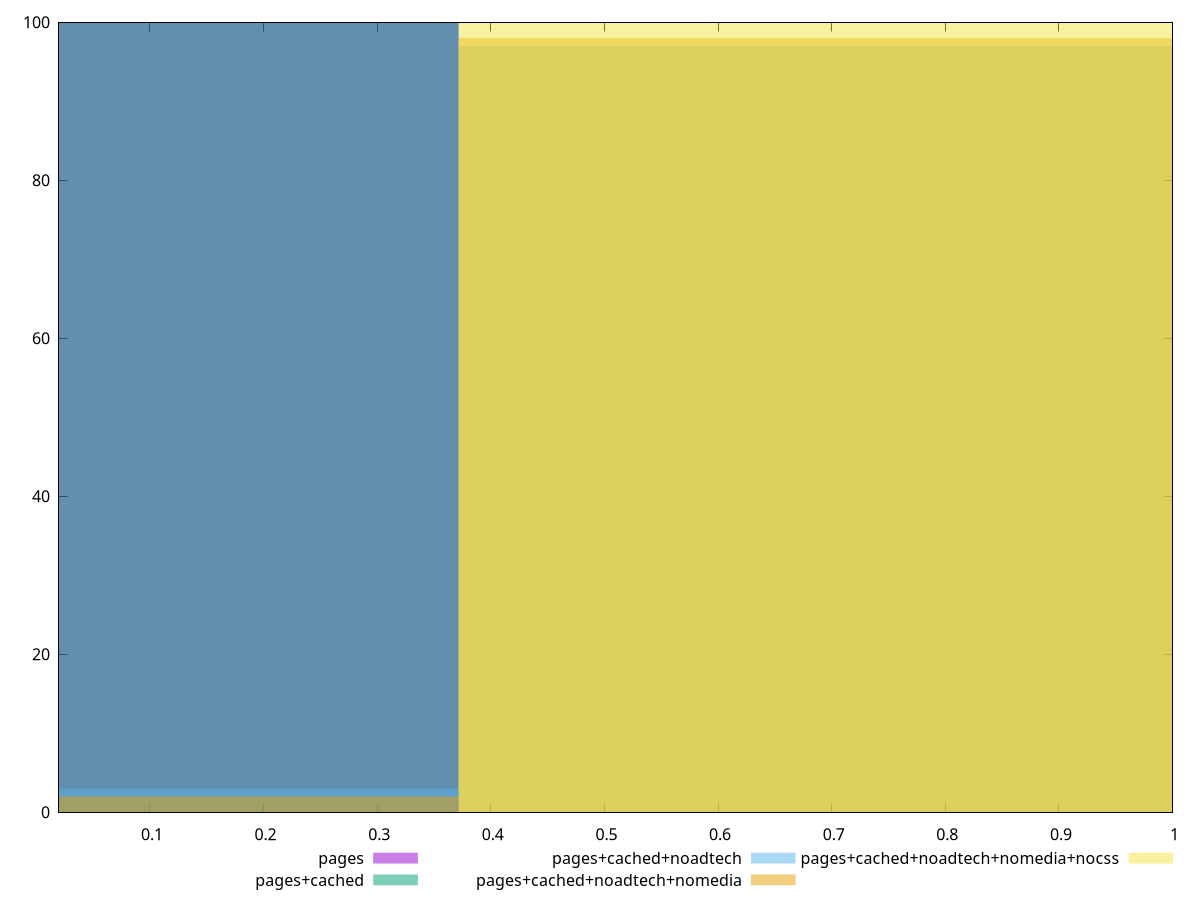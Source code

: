 reset

$pages <<EOF
0 100
EOF

$pagesCached <<EOF
0 100
EOF

$pagesCachedNoadtech <<EOF
0.7435136631469281 97
0 3
EOF

$pagesCachedNoadtechNomedia <<EOF
0.7435136631469281 98
0 2
EOF

$pagesCachedNoadtechNomediaNocss <<EOF
0.7435136631469281 100
EOF

set key outside below
set boxwidth 0.7435136631469281
set xrange [0.02:1]
set yrange [0:100]
set trange [0:100]
set style fill transparent solid 0.5 noborder
set terminal svg size 640, 530 enhanced background rgb 'white'
set output "report_00025_2021-02-22T21:38:55.199Z/max-potential-fid/comparison/histogram/all_score.svg"

plot $pages title "pages" with boxes, \
     $pagesCached title "pages+cached" with boxes, \
     $pagesCachedNoadtech title "pages+cached+noadtech" with boxes, \
     $pagesCachedNoadtechNomedia title "pages+cached+noadtech+nomedia" with boxes, \
     $pagesCachedNoadtechNomediaNocss title "pages+cached+noadtech+nomedia+nocss" with boxes

reset
